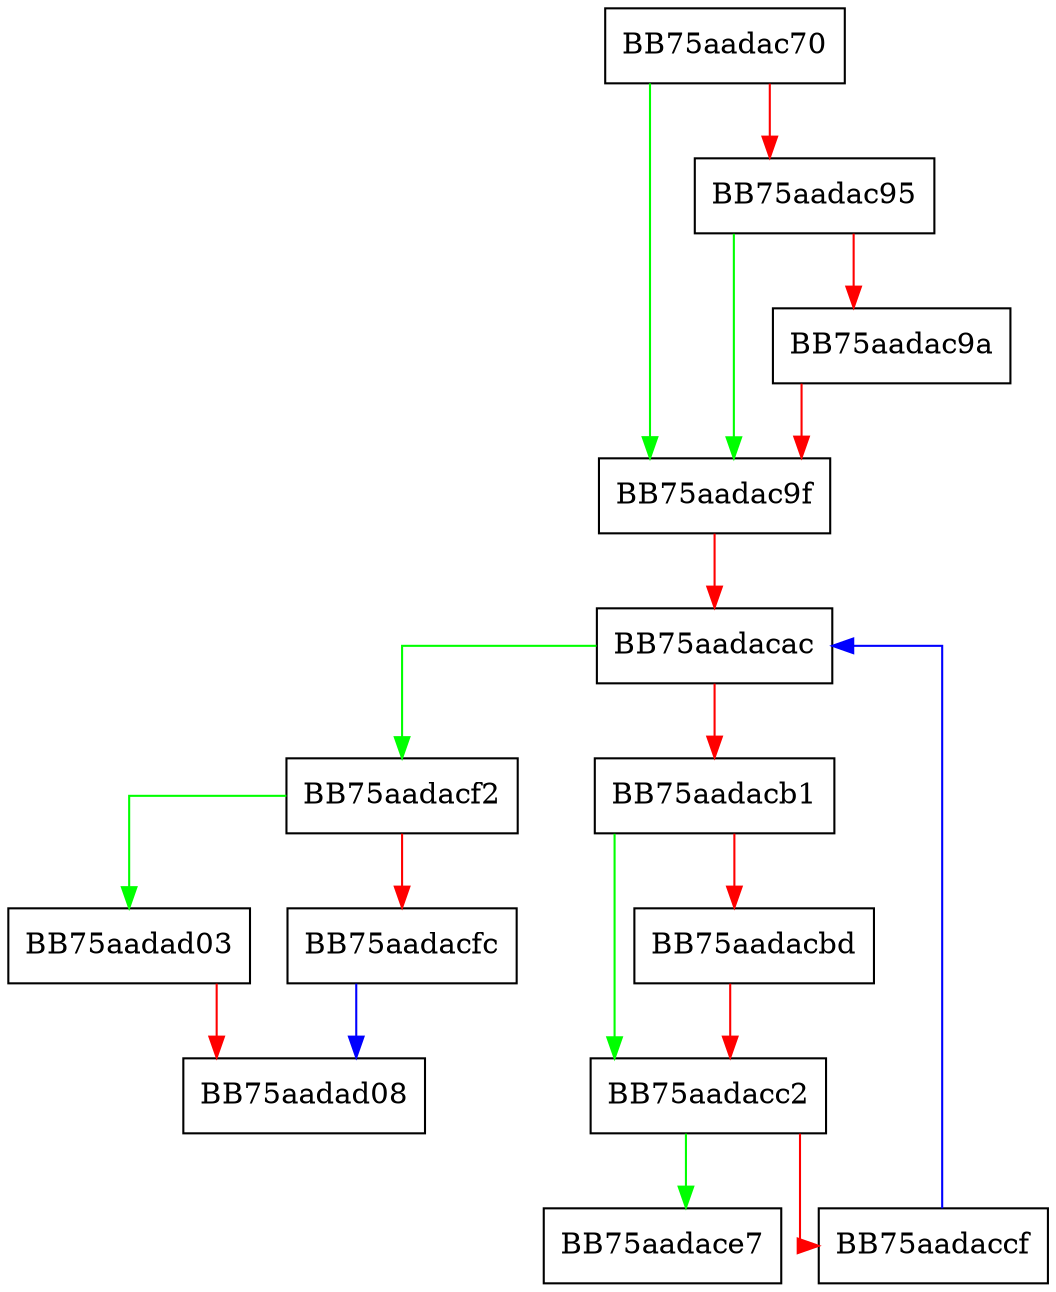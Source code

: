 digraph WriteOpenTag {
  node [shape="box"];
  graph [splines=ortho];
  BB75aadac70 -> BB75aadac9f [color="green"];
  BB75aadac70 -> BB75aadac95 [color="red"];
  BB75aadac95 -> BB75aadac9f [color="green"];
  BB75aadac95 -> BB75aadac9a [color="red"];
  BB75aadac9a -> BB75aadac9f [color="red"];
  BB75aadac9f -> BB75aadacac [color="red"];
  BB75aadacac -> BB75aadacf2 [color="green"];
  BB75aadacac -> BB75aadacb1 [color="red"];
  BB75aadacb1 -> BB75aadacc2 [color="green"];
  BB75aadacb1 -> BB75aadacbd [color="red"];
  BB75aadacbd -> BB75aadacc2 [color="red"];
  BB75aadacc2 -> BB75aadace7 [color="green"];
  BB75aadacc2 -> BB75aadaccf [color="red"];
  BB75aadaccf -> BB75aadacac [color="blue"];
  BB75aadacf2 -> BB75aadad03 [color="green"];
  BB75aadacf2 -> BB75aadacfc [color="red"];
  BB75aadacfc -> BB75aadad08 [color="blue"];
  BB75aadad03 -> BB75aadad08 [color="red"];
}